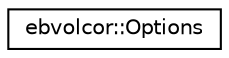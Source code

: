 digraph "Graphical Class Hierarchy"
{
  edge [fontname="Helvetica",fontsize="10",labelfontname="Helvetica",labelfontsize="10"];
  node [fontname="Helvetica",fontsize="10",shape=record];
  rankdir="LR";
  Node1 [label="ebvolcor::Options",height=0.2,width=0.4,color="black", fillcolor="white", style="filled",URL="$classebvolcor_1_1Options.html",tooltip="Volume correction initialization helper class. "];
}
